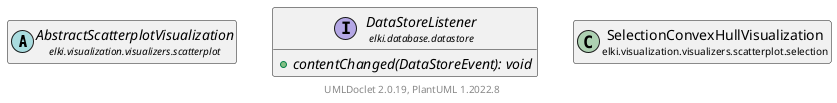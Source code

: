 @startuml
    remove .*\.(Instance|Par|Parameterizer|Factory)$
    set namespaceSeparator none
    hide empty fields
    hide empty methods

    class "<size:14>SelectionConvexHullVisualization.Instance\n<size:10>elki.visualization.visualizers.scatterplot.selection" as elki.visualization.visualizers.scatterplot.selection.SelectionConvexHullVisualization.Instance [[SelectionConvexHullVisualization.Instance.html]] {
        {static} +SELECTEDHULL: String
        +Instance(VisualizerContext, VisualizationTask, VisualizationPlot, double, double, Projection)
        +fullRedraw(): void
        -addCSSClasses(SVGPlot): void
    }

    abstract class "<size:14>AbstractScatterplotVisualization\n<size:10>elki.visualization.visualizers.scatterplot" as elki.visualization.visualizers.scatterplot.AbstractScatterplotVisualization [[../AbstractScatterplotVisualization.html]]
    interface "<size:14>DataStoreListener\n<size:10>elki.database.datastore" as elki.database.datastore.DataStoreListener [[../../../../database/datastore/DataStoreListener.html]] {
        {abstract} +contentChanged(DataStoreEvent): void
    }
    class "<size:14>SelectionConvexHullVisualization\n<size:10>elki.visualization.visualizers.scatterplot.selection" as elki.visualization.visualizers.scatterplot.selection.SelectionConvexHullVisualization [[SelectionConvexHullVisualization.html]]

    elki.visualization.visualizers.scatterplot.AbstractScatterplotVisualization <|-- elki.visualization.visualizers.scatterplot.selection.SelectionConvexHullVisualization.Instance
    elki.database.datastore.DataStoreListener <|.. elki.visualization.visualizers.scatterplot.selection.SelectionConvexHullVisualization.Instance
    elki.visualization.visualizers.scatterplot.selection.SelectionConvexHullVisualization +-- elki.visualization.visualizers.scatterplot.selection.SelectionConvexHullVisualization.Instance

    center footer UMLDoclet 2.0.19, PlantUML 1.2022.8
@enduml

